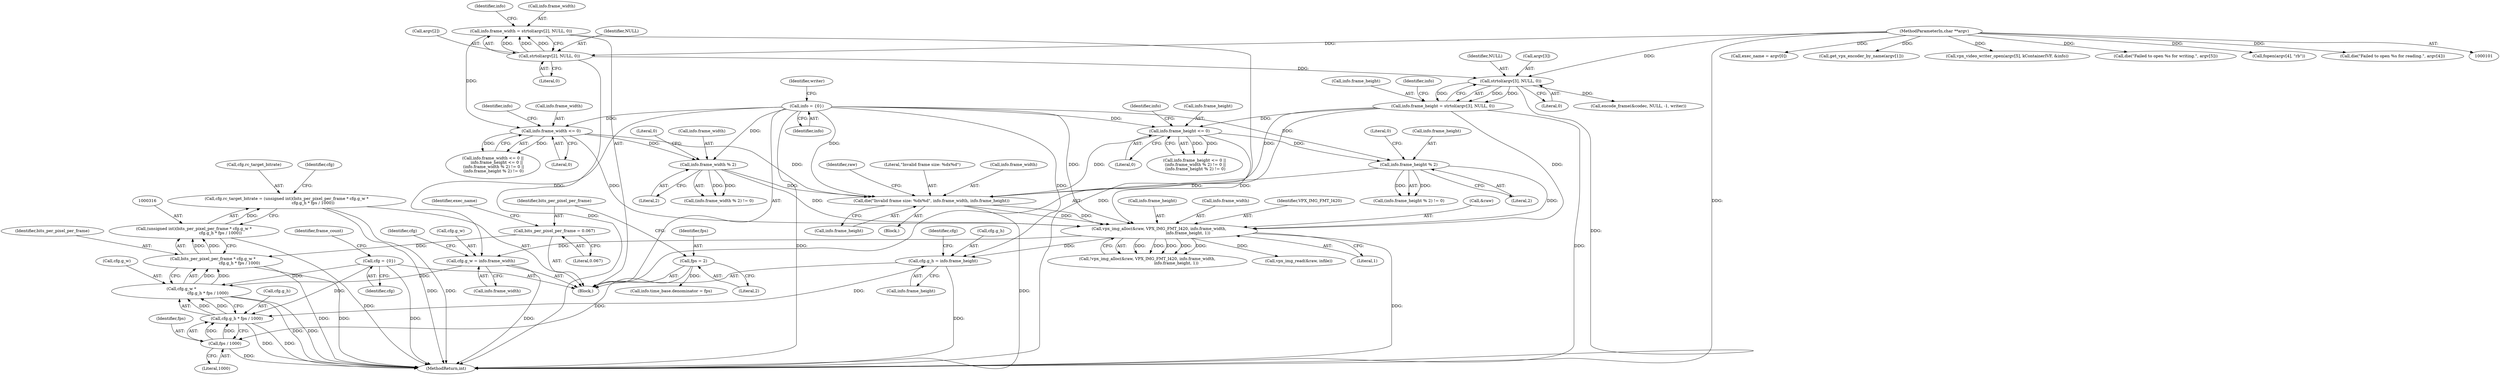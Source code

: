 digraph "1_Android_5a9753fca56f0eeb9f61e342b2fccffc364f9426_7@integer" {
"1000311" [label="(Call,cfg.rc_target_bitrate = (unsigned int)(bits_per_pixel_per_frame * cfg.g_w *\n                                         cfg.g_h * fps / 1000))"];
"1000315" [label="(Call,(unsigned int)(bits_per_pixel_per_frame * cfg.g_w *\n                                         cfg.g_h * fps / 1000))"];
"1000317" [label="(Call,bits_per_pixel_per_frame * cfg.g_w *\n                                         cfg.g_h * fps / 1000)"];
"1000139" [label="(Call,bits_per_pixel_per_frame = 0.067)"];
"1000319" [label="(Call,cfg.g_w *\n                                         cfg.g_h * fps / 1000)"];
"1000113" [label="(Call,cfg = {0})"];
"1000275" [label="(Call,cfg.g_w = info.frame_width)"];
"1000244" [label="(Call,vpx_img_alloc(&raw, VPX_IMG_FMT_I420, info.frame_width,\n                                             info.frame_height, 1))"];
"1000234" [label="(Call,die(\"Invalid frame size: %dx%d\", info.frame_width, info.frame_height))"];
"1000207" [label="(Call,info.frame_width <= 0)"];
"1000171" [label="(Call,info.frame_width = strtol(argv[2], NULL, 0))"];
"1000175" [label="(Call,strtol(argv[2], NULL, 0))"];
"1000103" [label="(MethodParameterIn,char **argv)"];
"1000124" [label="(Call,info = {0})"];
"1000220" [label="(Call,info.frame_width % 2)"];
"1000181" [label="(Call,info.frame_height = strtol(argv[3], NULL, 0))"];
"1000185" [label="(Call,strtol(argv[3], NULL, 0))"];
"1000227" [label="(Call,info.frame_height % 2)"];
"1000213" [label="(Call,info.frame_height <= 0)"];
"1000323" [label="(Call,cfg.g_h * fps / 1000)"];
"1000282" [label="(Call,cfg.g_h = info.frame_height)"];
"1000327" [label="(Call,fps / 1000)"];
"1000135" [label="(Call,fps = 2)"];
"1000246" [label="(Identifier,raw)"];
"1000244" [label="(Call,vpx_img_alloc(&raw, VPX_IMG_FMT_I420, info.frame_width,\n                                             info.frame_height, 1))"];
"1000175" [label="(Call,strtol(argv[2], NULL, 0))"];
"1000228" [label="(Call,info.frame_height)"];
"1000180" [label="(Literal,0)"];
"1000142" [label="(Call,exec_name = argv[0])"];
"1000282" [label="(Call,cfg.g_h = info.frame_height)"];
"1000140" [label="(Identifier,bits_per_pixel_per_frame)"];
"1000235" [label="(Literal,\"Invalid frame size: %dx%d\")"];
"1000103" [label="(MethodParameterIn,char **argv)"];
"1000155" [label="(Call,get_vpx_encoder_by_name(argv[1]))"];
"1000251" [label="(Call,info.frame_height)"];
"1000317" [label="(Call,bits_per_pixel_per_frame * cfg.g_w *\n                                         cfg.g_h * fps / 1000)"];
"1000239" [label="(Call,info.frame_height)"];
"1000198" [label="(Call,info.time_base.denominator = fps)"];
"1000276" [label="(Call,cfg.g_w)"];
"1000104" [label="(Block,)"];
"1000189" [label="(Identifier,NULL)"];
"1000318" [label="(Identifier,bits_per_pixel_per_frame)"];
"1000212" [label="(Call,info.frame_height <= 0 ||\n (info.frame_width % 2) != 0 ||\n (info.frame_height % 2) != 0)"];
"1000236" [label="(Call,info.frame_width)"];
"1000328" [label="(Identifier,fps)"];
"1000217" [label="(Literal,0)"];
"1000114" [label="(Identifier,cfg)"];
"1000181" [label="(Call,info.frame_height = strtol(argv[3], NULL, 0))"];
"1000213" [label="(Call,info.frame_height <= 0)"];
"1000194" [label="(Identifier,info)"];
"1000182" [label="(Call,info.frame_height)"];
"1000226" [label="(Call,(info.frame_height % 2) != 0)"];
"1000320" [label="(Call,cfg.g_w)"];
"1000141" [label="(Literal,0.067)"];
"1000183" [label="(Identifier,info)"];
"1000312" [label="(Call,cfg.rc_target_bitrate)"];
"1000135" [label="(Call,fps = 2)"];
"1000284" [label="(Identifier,cfg)"];
"1000176" [label="(Call,argv[2])"];
"1000233" [label="(Block,)"];
"1000219" [label="(Call,(info.frame_width % 2) != 0)"];
"1000232" [label="(Literal,0)"];
"1000275" [label="(Call,cfg.g_w = info.frame_width)"];
"1000185" [label="(Call,strtol(argv[3], NULL, 0))"];
"1000222" [label="(Identifier,info)"];
"1000220" [label="(Call,info.frame_width % 2)"];
"1000431" [label="(Call,encode_frame(&codec, NULL, -1, writer))"];
"1000128" [label="(Identifier,writer)"];
"1000207" [label="(Call,info.frame_width <= 0)"];
"1000324" [label="(Call,cfg.g_h)"];
"1000214" [label="(Call,info.frame_height)"];
"1000137" [label="(Literal,2)"];
"1000234" [label="(Call,die(\"Invalid frame size: %dx%d\", info.frame_width, info.frame_height))"];
"1000171" [label="(Call,info.frame_width = strtol(argv[2], NULL, 0))"];
"1000460" [label="(MethodReturn,int)"];
"1000279" [label="(Call,info.frame_width)"];
"1000143" [label="(Identifier,exec_name)"];
"1000337" [label="(Call,vpx_video_writer_open(argv[5], kContainerIVF, &info))"];
"1000327" [label="(Call,fps / 1000)"];
"1000117" [label="(Identifier,frame_count)"];
"1000283" [label="(Call,cfg.g_h)"];
"1000323" [label="(Call,cfg.g_h * fps / 1000)"];
"1000315" [label="(Call,(unsigned int)(bits_per_pixel_per_frame * cfg.g_w *\n                                         cfg.g_h * fps / 1000))"];
"1000113" [label="(Call,cfg = {0})"];
"1000206" [label="(Call,info.frame_width <= 0 ||\n      info.frame_height <= 0 ||\n (info.frame_width % 2) != 0 ||\n (info.frame_height % 2) != 0)"];
"1000254" [label="(Literal,1)"];
"1000311" [label="(Call,cfg.rc_target_bitrate = (unsigned int)(bits_per_pixel_per_frame * cfg.g_w *\n                                         cfg.g_h * fps / 1000))"];
"1000347" [label="(Call,die(\"Failed to open %s for writing.\", argv[5]))"];
"1000356" [label="(Call,fopen(argv[4], \"rb\"))"];
"1000211" [label="(Literal,0)"];
"1000225" [label="(Literal,0)"];
"1000231" [label="(Literal,2)"];
"1000329" [label="(Literal,1000)"];
"1000248" [label="(Call,info.frame_width)"];
"1000286" [label="(Call,info.frame_height)"];
"1000243" [label="(Call,!vpx_img_alloc(&raw, VPX_IMG_FMT_I420, info.frame_width,\n                                             info.frame_height, 1))"];
"1000361" [label="(Call,die(\"Failed to open %s for reading.\", argv[4]))"];
"1000190" [label="(Literal,0)"];
"1000124" [label="(Call,info = {0})"];
"1000227" [label="(Call,info.frame_height % 2)"];
"1000186" [label="(Call,argv[3])"];
"1000136" [label="(Identifier,fps)"];
"1000319" [label="(Call,cfg.g_w *\n                                         cfg.g_h * fps / 1000)"];
"1000332" [label="(Identifier,cfg)"];
"1000221" [label="(Call,info.frame_width)"];
"1000292" [label="(Identifier,cfg)"];
"1000125" [label="(Identifier,info)"];
"1000139" [label="(Call,bits_per_pixel_per_frame = 0.067)"];
"1000247" [label="(Identifier,VPX_IMG_FMT_I420)"];
"1000224" [label="(Literal,2)"];
"1000245" [label="(Call,&raw)"];
"1000208" [label="(Call,info.frame_width)"];
"1000179" [label="(Identifier,NULL)"];
"1000379" [label="(Call,vpx_img_read(&raw, infile))"];
"1000172" [label="(Call,info.frame_width)"];
"1000215" [label="(Identifier,info)"];
"1000311" -> "1000104"  [label="AST: "];
"1000311" -> "1000315"  [label="CFG: "];
"1000312" -> "1000311"  [label="AST: "];
"1000315" -> "1000311"  [label="AST: "];
"1000332" -> "1000311"  [label="CFG: "];
"1000311" -> "1000460"  [label="DDG: "];
"1000311" -> "1000460"  [label="DDG: "];
"1000315" -> "1000311"  [label="DDG: "];
"1000315" -> "1000317"  [label="CFG: "];
"1000316" -> "1000315"  [label="AST: "];
"1000317" -> "1000315"  [label="AST: "];
"1000315" -> "1000460"  [label="DDG: "];
"1000317" -> "1000315"  [label="DDG: "];
"1000317" -> "1000315"  [label="DDG: "];
"1000317" -> "1000319"  [label="CFG: "];
"1000318" -> "1000317"  [label="AST: "];
"1000319" -> "1000317"  [label="AST: "];
"1000317" -> "1000460"  [label="DDG: "];
"1000317" -> "1000460"  [label="DDG: "];
"1000139" -> "1000317"  [label="DDG: "];
"1000319" -> "1000317"  [label="DDG: "];
"1000319" -> "1000317"  [label="DDG: "];
"1000139" -> "1000104"  [label="AST: "];
"1000139" -> "1000141"  [label="CFG: "];
"1000140" -> "1000139"  [label="AST: "];
"1000141" -> "1000139"  [label="AST: "];
"1000143" -> "1000139"  [label="CFG: "];
"1000319" -> "1000323"  [label="CFG: "];
"1000320" -> "1000319"  [label="AST: "];
"1000323" -> "1000319"  [label="AST: "];
"1000319" -> "1000460"  [label="DDG: "];
"1000319" -> "1000460"  [label="DDG: "];
"1000113" -> "1000319"  [label="DDG: "];
"1000275" -> "1000319"  [label="DDG: "];
"1000323" -> "1000319"  [label="DDG: "];
"1000323" -> "1000319"  [label="DDG: "];
"1000113" -> "1000104"  [label="AST: "];
"1000113" -> "1000114"  [label="CFG: "];
"1000114" -> "1000113"  [label="AST: "];
"1000117" -> "1000113"  [label="CFG: "];
"1000113" -> "1000460"  [label="DDG: "];
"1000113" -> "1000323"  [label="DDG: "];
"1000275" -> "1000104"  [label="AST: "];
"1000275" -> "1000279"  [label="CFG: "];
"1000276" -> "1000275"  [label="AST: "];
"1000279" -> "1000275"  [label="AST: "];
"1000284" -> "1000275"  [label="CFG: "];
"1000275" -> "1000460"  [label="DDG: "];
"1000244" -> "1000275"  [label="DDG: "];
"1000124" -> "1000275"  [label="DDG: "];
"1000244" -> "1000243"  [label="AST: "];
"1000244" -> "1000254"  [label="CFG: "];
"1000245" -> "1000244"  [label="AST: "];
"1000247" -> "1000244"  [label="AST: "];
"1000248" -> "1000244"  [label="AST: "];
"1000251" -> "1000244"  [label="AST: "];
"1000254" -> "1000244"  [label="AST: "];
"1000243" -> "1000244"  [label="CFG: "];
"1000244" -> "1000460"  [label="DDG: "];
"1000244" -> "1000243"  [label="DDG: "];
"1000244" -> "1000243"  [label="DDG: "];
"1000244" -> "1000243"  [label="DDG: "];
"1000244" -> "1000243"  [label="DDG: "];
"1000244" -> "1000243"  [label="DDG: "];
"1000234" -> "1000244"  [label="DDG: "];
"1000234" -> "1000244"  [label="DDG: "];
"1000207" -> "1000244"  [label="DDG: "];
"1000220" -> "1000244"  [label="DDG: "];
"1000124" -> "1000244"  [label="DDG: "];
"1000181" -> "1000244"  [label="DDG: "];
"1000227" -> "1000244"  [label="DDG: "];
"1000213" -> "1000244"  [label="DDG: "];
"1000244" -> "1000282"  [label="DDG: "];
"1000244" -> "1000379"  [label="DDG: "];
"1000234" -> "1000233"  [label="AST: "];
"1000234" -> "1000239"  [label="CFG: "];
"1000235" -> "1000234"  [label="AST: "];
"1000236" -> "1000234"  [label="AST: "];
"1000239" -> "1000234"  [label="AST: "];
"1000246" -> "1000234"  [label="CFG: "];
"1000234" -> "1000460"  [label="DDG: "];
"1000207" -> "1000234"  [label="DDG: "];
"1000220" -> "1000234"  [label="DDG: "];
"1000124" -> "1000234"  [label="DDG: "];
"1000181" -> "1000234"  [label="DDG: "];
"1000227" -> "1000234"  [label="DDG: "];
"1000213" -> "1000234"  [label="DDG: "];
"1000207" -> "1000206"  [label="AST: "];
"1000207" -> "1000211"  [label="CFG: "];
"1000208" -> "1000207"  [label="AST: "];
"1000211" -> "1000207"  [label="AST: "];
"1000215" -> "1000207"  [label="CFG: "];
"1000206" -> "1000207"  [label="CFG: "];
"1000207" -> "1000206"  [label="DDG: "];
"1000207" -> "1000206"  [label="DDG: "];
"1000171" -> "1000207"  [label="DDG: "];
"1000124" -> "1000207"  [label="DDG: "];
"1000207" -> "1000220"  [label="DDG: "];
"1000171" -> "1000104"  [label="AST: "];
"1000171" -> "1000175"  [label="CFG: "];
"1000172" -> "1000171"  [label="AST: "];
"1000175" -> "1000171"  [label="AST: "];
"1000183" -> "1000171"  [label="CFG: "];
"1000171" -> "1000460"  [label="DDG: "];
"1000175" -> "1000171"  [label="DDG: "];
"1000175" -> "1000171"  [label="DDG: "];
"1000175" -> "1000171"  [label="DDG: "];
"1000175" -> "1000180"  [label="CFG: "];
"1000176" -> "1000175"  [label="AST: "];
"1000179" -> "1000175"  [label="AST: "];
"1000180" -> "1000175"  [label="AST: "];
"1000175" -> "1000460"  [label="DDG: "];
"1000103" -> "1000175"  [label="DDG: "];
"1000175" -> "1000185"  [label="DDG: "];
"1000103" -> "1000101"  [label="AST: "];
"1000103" -> "1000460"  [label="DDG: "];
"1000103" -> "1000142"  [label="DDG: "];
"1000103" -> "1000155"  [label="DDG: "];
"1000103" -> "1000185"  [label="DDG: "];
"1000103" -> "1000337"  [label="DDG: "];
"1000103" -> "1000347"  [label="DDG: "];
"1000103" -> "1000356"  [label="DDG: "];
"1000103" -> "1000361"  [label="DDG: "];
"1000124" -> "1000104"  [label="AST: "];
"1000124" -> "1000125"  [label="CFG: "];
"1000125" -> "1000124"  [label="AST: "];
"1000128" -> "1000124"  [label="CFG: "];
"1000124" -> "1000460"  [label="DDG: "];
"1000124" -> "1000213"  [label="DDG: "];
"1000124" -> "1000220"  [label="DDG: "];
"1000124" -> "1000227"  [label="DDG: "];
"1000124" -> "1000282"  [label="DDG: "];
"1000220" -> "1000219"  [label="AST: "];
"1000220" -> "1000224"  [label="CFG: "];
"1000221" -> "1000220"  [label="AST: "];
"1000224" -> "1000220"  [label="AST: "];
"1000225" -> "1000220"  [label="CFG: "];
"1000220" -> "1000219"  [label="DDG: "];
"1000220" -> "1000219"  [label="DDG: "];
"1000181" -> "1000104"  [label="AST: "];
"1000181" -> "1000185"  [label="CFG: "];
"1000182" -> "1000181"  [label="AST: "];
"1000185" -> "1000181"  [label="AST: "];
"1000194" -> "1000181"  [label="CFG: "];
"1000181" -> "1000460"  [label="DDG: "];
"1000185" -> "1000181"  [label="DDG: "];
"1000185" -> "1000181"  [label="DDG: "];
"1000185" -> "1000181"  [label="DDG: "];
"1000181" -> "1000213"  [label="DDG: "];
"1000185" -> "1000190"  [label="CFG: "];
"1000186" -> "1000185"  [label="AST: "];
"1000189" -> "1000185"  [label="AST: "];
"1000190" -> "1000185"  [label="AST: "];
"1000185" -> "1000460"  [label="DDG: "];
"1000185" -> "1000431"  [label="DDG: "];
"1000227" -> "1000226"  [label="AST: "];
"1000227" -> "1000231"  [label="CFG: "];
"1000228" -> "1000227"  [label="AST: "];
"1000231" -> "1000227"  [label="AST: "];
"1000232" -> "1000227"  [label="CFG: "];
"1000227" -> "1000226"  [label="DDG: "];
"1000227" -> "1000226"  [label="DDG: "];
"1000213" -> "1000227"  [label="DDG: "];
"1000213" -> "1000212"  [label="AST: "];
"1000213" -> "1000217"  [label="CFG: "];
"1000214" -> "1000213"  [label="AST: "];
"1000217" -> "1000213"  [label="AST: "];
"1000222" -> "1000213"  [label="CFG: "];
"1000212" -> "1000213"  [label="CFG: "];
"1000213" -> "1000212"  [label="DDG: "];
"1000213" -> "1000212"  [label="DDG: "];
"1000323" -> "1000327"  [label="CFG: "];
"1000324" -> "1000323"  [label="AST: "];
"1000327" -> "1000323"  [label="AST: "];
"1000323" -> "1000460"  [label="DDG: "];
"1000323" -> "1000460"  [label="DDG: "];
"1000282" -> "1000323"  [label="DDG: "];
"1000327" -> "1000323"  [label="DDG: "];
"1000327" -> "1000323"  [label="DDG: "];
"1000282" -> "1000104"  [label="AST: "];
"1000282" -> "1000286"  [label="CFG: "];
"1000283" -> "1000282"  [label="AST: "];
"1000286" -> "1000282"  [label="AST: "];
"1000292" -> "1000282"  [label="CFG: "];
"1000282" -> "1000460"  [label="DDG: "];
"1000327" -> "1000329"  [label="CFG: "];
"1000328" -> "1000327"  [label="AST: "];
"1000329" -> "1000327"  [label="AST: "];
"1000327" -> "1000460"  [label="DDG: "];
"1000135" -> "1000327"  [label="DDG: "];
"1000135" -> "1000104"  [label="AST: "];
"1000135" -> "1000137"  [label="CFG: "];
"1000136" -> "1000135"  [label="AST: "];
"1000137" -> "1000135"  [label="AST: "];
"1000140" -> "1000135"  [label="CFG: "];
"1000135" -> "1000198"  [label="DDG: "];
}
